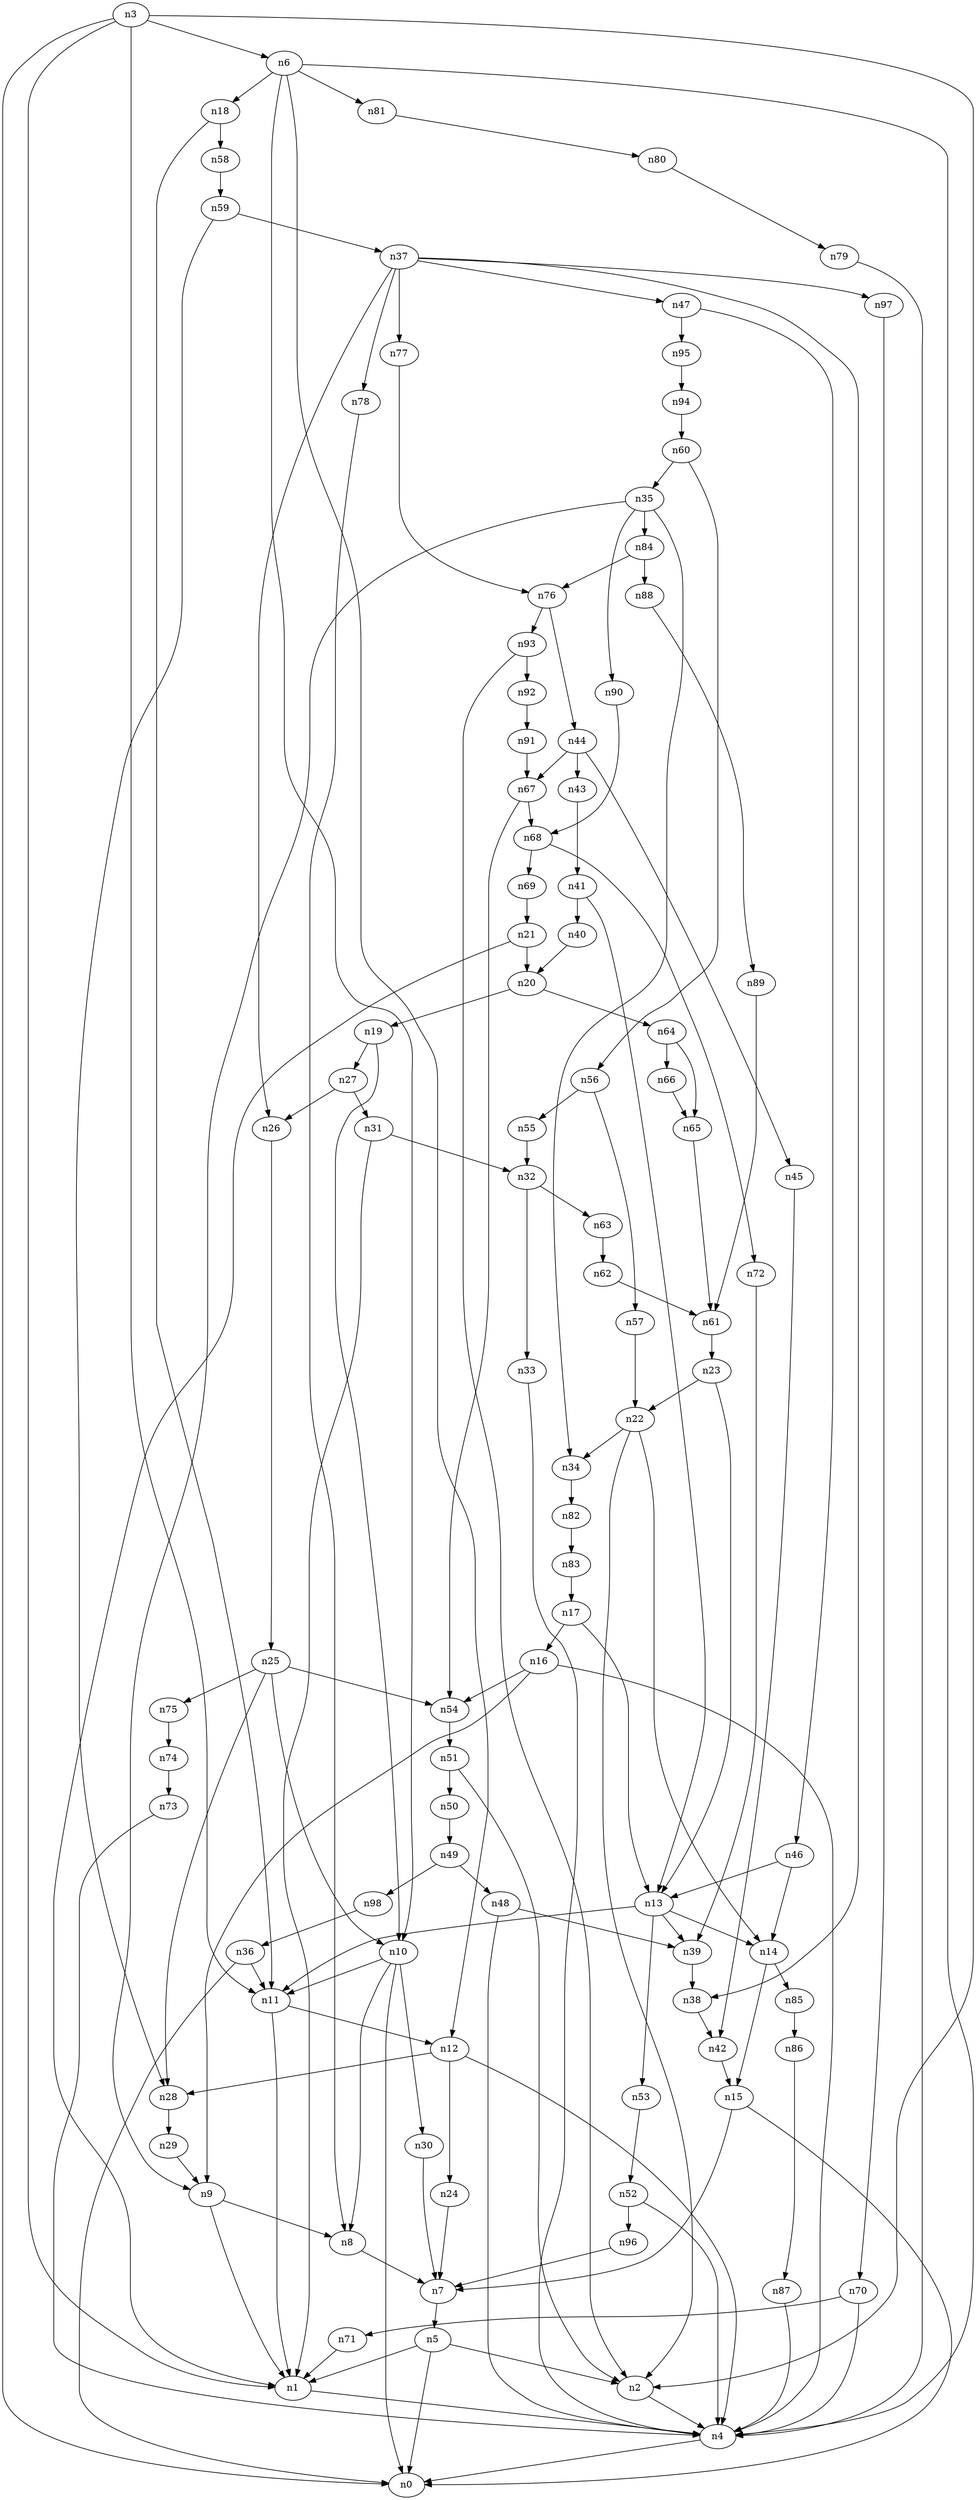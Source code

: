 digraph G {
	n1 -> n4	 [_graphml_id=e4];
	n2 -> n4	 [_graphml_id=e7];
	n3 -> n0	 [_graphml_id=e0];
	n3 -> n1	 [_graphml_id=e3];
	n3 -> n2	 [_graphml_id=e6];
	n3 -> n6	 [_graphml_id=e9];
	n3 -> n11	 [_graphml_id=e119];
	n4 -> n0	 [_graphml_id=e1];
	n5 -> n0	 [_graphml_id=e2];
	n5 -> n1	 [_graphml_id=e5];
	n5 -> n2	 [_graphml_id=e8];
	n6 -> n4	 [_graphml_id=e10];
	n6 -> n10	 [_graphml_id=e15];
	n6 -> n12	 [_graphml_id=e20];
	n6 -> n18	 [_graphml_id=e29];
	n6 -> n81	 [_graphml_id=e133];
	n7 -> n5	 [_graphml_id=e11];
	n8 -> n7	 [_graphml_id=e12];
	n9 -> n1	 [_graphml_id=e14];
	n9 -> n8	 [_graphml_id=e13];
	n10 -> n0	 [_graphml_id=e40];
	n10 -> n8	 [_graphml_id=e30];
	n10 -> n11	 [_graphml_id=e16];
	n10 -> n30	 [_graphml_id=e49];
	n11 -> n1	 [_graphml_id=e17];
	n11 -> n12	 [_graphml_id=e18];
	n12 -> n4	 [_graphml_id=e19];
	n12 -> n24	 [_graphml_id=e39];
	n12 -> n28	 [_graphml_id=e45];
	n13 -> n11	 [_graphml_id=e21];
	n13 -> n14	 [_graphml_id=e22];
	n13 -> n39	 [_graphml_id=e64];
	n13 -> n53	 [_graphml_id=e87];
	n14 -> n15	 [_graphml_id=e23];
	n14 -> n85	 [_graphml_id=e140];
	n15 -> n0	 [_graphml_id=e70];
	n15 -> n7	 [_graphml_id=e24];
	n16 -> n4	 [_graphml_id=e25];
	n16 -> n9	 [_graphml_id=e50];
	n16 -> n54	 [_graphml_id=e89];
	n17 -> n13	 [_graphml_id=e27];
	n17 -> n16	 [_graphml_id=e26];
	n18 -> n11	 [_graphml_id=e28];
	n18 -> n58	 [_graphml_id=e94];
	n19 -> n10	 [_graphml_id=e31];
	n19 -> n27	 [_graphml_id=e44];
	n20 -> n19	 [_graphml_id=e32];
	n20 -> n64	 [_graphml_id=e104];
	n21 -> n1	 [_graphml_id=e34];
	n21 -> n20	 [_graphml_id=e33];
	n22 -> n2	 [_graphml_id=e35];
	n22 -> n14	 [_graphml_id=e139];
	n22 -> n34	 [_graphml_id=e55];
	n23 -> n13	 [_graphml_id=e37];
	n23 -> n22	 [_graphml_id=e36];
	n24 -> n7	 [_graphml_id=e38];
	n25 -> n10	 [_graphml_id=e41];
	n25 -> n28	 [_graphml_id=e80];
	n25 -> n54	 [_graphml_id=e99];
	n25 -> n75	 [_graphml_id=e123];
	n26 -> n25	 [_graphml_id=e42];
	n27 -> n26	 [_graphml_id=e43];
	n27 -> n31	 [_graphml_id=e51];
	n28 -> n29	 [_graphml_id=e46];
	n29 -> n9	 [_graphml_id=e47];
	n30 -> n7	 [_graphml_id=e48];
	n31 -> n1	 [_graphml_id=e60];
	n31 -> n32	 [_graphml_id=e52];
	n32 -> n33	 [_graphml_id=e53];
	n32 -> n63	 [_graphml_id=e103];
	n33 -> n4	 [_graphml_id=e54];
	n34 -> n82	 [_graphml_id=e134];
	n35 -> n9	 [_graphml_id=e57];
	n35 -> n34	 [_graphml_id=e56];
	n35 -> n84	 [_graphml_id=e137];
	n35 -> n90	 [_graphml_id=e147];
	n36 -> n0	 [_graphml_id=e59];
	n36 -> n11	 [_graphml_id=e58];
	n37 -> n26	 [_graphml_id=e61];
	n37 -> n38	 [_graphml_id=e62];
	n37 -> n47	 [_graphml_id=e77];
	n37 -> n77	 [_graphml_id=e126];
	n37 -> n78	 [_graphml_id=e127];
	n37 -> n97	 [_graphml_id=e160];
	n38 -> n42	 [_graphml_id=e69];
	n39 -> n38	 [_graphml_id=e63];
	n40 -> n20	 [_graphml_id=e65];
	n41 -> n13	 [_graphml_id=e67];
	n41 -> n40	 [_graphml_id=e66];
	n42 -> n15	 [_graphml_id=e68];
	n43 -> n41	 [_graphml_id=e71];
	n44 -> n43	 [_graphml_id=e72];
	n44 -> n45	 [_graphml_id=e73];
	n44 -> n67	 [_graphml_id=e110];
	n45 -> n42	 [_graphml_id=e74];
	n46 -> n13	 [_graphml_id=e109];
	n46 -> n14	 [_graphml_id=e75];
	n47 -> n46	 [_graphml_id=e76];
	n47 -> n95	 [_graphml_id=e156];
	n48 -> n4	 [_graphml_id=e79];
	n48 -> n39	 [_graphml_id=e78];
	n49 -> n48	 [_graphml_id=e81];
	n49 -> n98	 [_graphml_id=e162];
	n50 -> n49	 [_graphml_id=e82];
	n51 -> n2	 [_graphml_id=e84];
	n51 -> n50	 [_graphml_id=e83];
	n52 -> n4	 [_graphml_id=e85];
	n52 -> n96	 [_graphml_id=e158];
	n53 -> n52	 [_graphml_id=e86];
	n54 -> n51	 [_graphml_id=e88];
	n55 -> n32	 [_graphml_id=e90];
	n56 -> n55	 [_graphml_id=e91];
	n56 -> n57	 [_graphml_id=e92];
	n57 -> n22	 [_graphml_id=e93];
	n58 -> n59	 [_graphml_id=e95];
	n59 -> n28	 [_graphml_id=e149];
	n59 -> n37	 [_graphml_id=e96];
	n60 -> n35	 [_graphml_id=e97];
	n60 -> n56	 [_graphml_id=e98];
	n61 -> n23	 [_graphml_id=e100];
	n62 -> n61	 [_graphml_id=e101];
	n63 -> n62	 [_graphml_id=e102];
	n64 -> n65	 [_graphml_id=e105];
	n64 -> n66	 [_graphml_id=e108];
	n65 -> n61	 [_graphml_id=e106];
	n66 -> n65	 [_graphml_id=e107];
	n67 -> n54	 [_graphml_id=e129];
	n67 -> n68	 [_graphml_id=e111];
	n68 -> n69	 [_graphml_id=e112];
	n68 -> n72	 [_graphml_id=e118];
	n69 -> n21	 [_graphml_id=e113];
	n70 -> n4	 [_graphml_id=e114];
	n70 -> n71	 [_graphml_id=e115];
	n71 -> n1	 [_graphml_id=e116];
	n72 -> n39	 [_graphml_id=e117];
	n73 -> n4	 [_graphml_id=e120];
	n74 -> n73	 [_graphml_id=e121];
	n75 -> n74	 [_graphml_id=e122];
	n76 -> n44	 [_graphml_id=e124];
	n76 -> n93	 [_graphml_id=e153];
	n77 -> n76	 [_graphml_id=e125];
	n78 -> n8	 [_graphml_id=e128];
	n79 -> n4	 [_graphml_id=e130];
	n80 -> n79	 [_graphml_id=e131];
	n81 -> n80	 [_graphml_id=e132];
	n82 -> n83	 [_graphml_id=e135];
	n83 -> n17	 [_graphml_id=e136];
	n84 -> n76	 [_graphml_id=e138];
	n84 -> n88	 [_graphml_id=e144];
	n85 -> n86	 [_graphml_id=e141];
	n86 -> n87	 [_graphml_id=e142];
	n87 -> n4	 [_graphml_id=e143];
	n88 -> n89	 [_graphml_id=e145];
	n89 -> n61	 [_graphml_id=e146];
	n90 -> n68	 [_graphml_id=e148];
	n91 -> n67	 [_graphml_id=e150];
	n92 -> n91	 [_graphml_id=e151];
	n93 -> n2	 [_graphml_id=e161];
	n93 -> n92	 [_graphml_id=e152];
	n94 -> n60	 [_graphml_id=e154];
	n95 -> n94	 [_graphml_id=e155];
	n96 -> n7	 [_graphml_id=e157];
	n97 -> n70	 [_graphml_id=e159];
	n98 -> n36	 [_graphml_id=e163];
}
